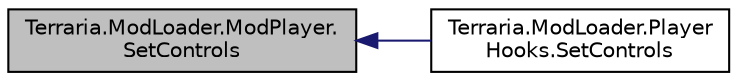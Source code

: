 digraph "Terraria.ModLoader.ModPlayer.SetControls"
{
  edge [fontname="Helvetica",fontsize="10",labelfontname="Helvetica",labelfontsize="10"];
  node [fontname="Helvetica",fontsize="10",shape=record];
  rankdir="LR";
  Node197 [label="Terraria.ModLoader.ModPlayer.\lSetControls",height=0.2,width=0.4,color="black", fillcolor="grey75", style="filled", fontcolor="black"];
  Node197 -> Node198 [dir="back",color="midnightblue",fontsize="10",style="solid",fontname="Helvetica"];
  Node198 [label="Terraria.ModLoader.Player\lHooks.SetControls",height=0.2,width=0.4,color="black", fillcolor="white", style="filled",URL="$class_terraria_1_1_mod_loader_1_1_player_hooks.html#a755f5ba13d8cc84e8c89eac124b08d74"];
}
